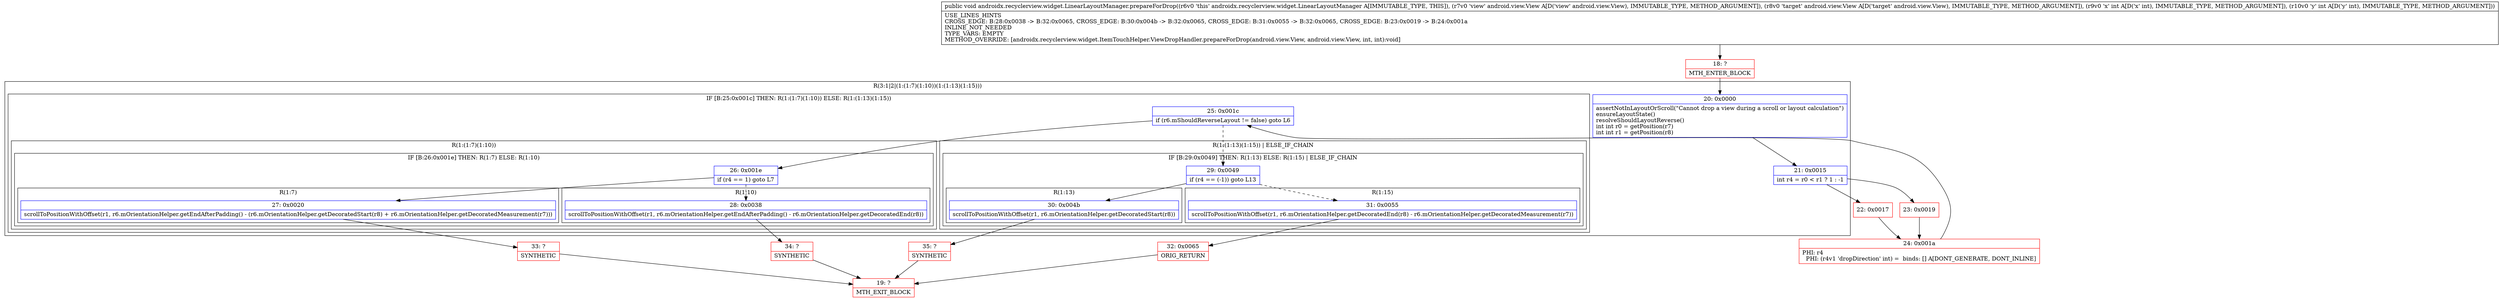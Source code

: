 digraph "CFG forandroidx.recyclerview.widget.LinearLayoutManager.prepareForDrop(Landroid\/view\/View;Landroid\/view\/View;II)V" {
subgraph cluster_Region_737870363 {
label = "R(3:1|2|(1:(1:7)(1:10))(1:(1:13)(1:15)))";
node [shape=record,color=blue];
Node_20 [shape=record,label="{20\:\ 0x0000|assertNotInLayoutOrScroll(\"Cannot drop a view during a scroll or layout calculation\")\lensureLayoutState()\lresolveShouldLayoutReverse()\lint int r0 = getPosition(r7)\lint int r1 = getPosition(r8)\l}"];
Node_21 [shape=record,label="{21\:\ 0x0015|int r4 = r0 \< r1 ? 1 : \-1\l}"];
subgraph cluster_IfRegion_968961926 {
label = "IF [B:25:0x001c] THEN: R(1:(1:7)(1:10)) ELSE: R(1:(1:13)(1:15))";
node [shape=record,color=blue];
Node_25 [shape=record,label="{25\:\ 0x001c|if (r6.mShouldReverseLayout != false) goto L6\l}"];
subgraph cluster_Region_1677248061 {
label = "R(1:(1:7)(1:10))";
node [shape=record,color=blue];
subgraph cluster_IfRegion_307914247 {
label = "IF [B:26:0x001e] THEN: R(1:7) ELSE: R(1:10)";
node [shape=record,color=blue];
Node_26 [shape=record,label="{26\:\ 0x001e|if (r4 == 1) goto L7\l}"];
subgraph cluster_Region_576833609 {
label = "R(1:7)";
node [shape=record,color=blue];
Node_27 [shape=record,label="{27\:\ 0x0020|scrollToPositionWithOffset(r1, r6.mOrientationHelper.getEndAfterPadding() \- (r6.mOrientationHelper.getDecoratedStart(r8) + r6.mOrientationHelper.getDecoratedMeasurement(r7)))\l}"];
}
subgraph cluster_Region_1455461732 {
label = "R(1:10)";
node [shape=record,color=blue];
Node_28 [shape=record,label="{28\:\ 0x0038|scrollToPositionWithOffset(r1, r6.mOrientationHelper.getEndAfterPadding() \- r6.mOrientationHelper.getDecoratedEnd(r8))\l}"];
}
}
}
subgraph cluster_Region_1213478299 {
label = "R(1:(1:13)(1:15)) | ELSE_IF_CHAIN\l";
node [shape=record,color=blue];
subgraph cluster_IfRegion_1088662173 {
label = "IF [B:29:0x0049] THEN: R(1:13) ELSE: R(1:15) | ELSE_IF_CHAIN\l";
node [shape=record,color=blue];
Node_29 [shape=record,label="{29\:\ 0x0049|if (r4 == (\-1)) goto L13\l}"];
subgraph cluster_Region_1305340524 {
label = "R(1:13)";
node [shape=record,color=blue];
Node_30 [shape=record,label="{30\:\ 0x004b|scrollToPositionWithOffset(r1, r6.mOrientationHelper.getDecoratedStart(r8))\l}"];
}
subgraph cluster_Region_1054196244 {
label = "R(1:15)";
node [shape=record,color=blue];
Node_31 [shape=record,label="{31\:\ 0x0055|scrollToPositionWithOffset(r1, r6.mOrientationHelper.getDecoratedEnd(r8) \- r6.mOrientationHelper.getDecoratedMeasurement(r7))\l}"];
}
}
}
}
}
Node_18 [shape=record,color=red,label="{18\:\ ?|MTH_ENTER_BLOCK\l}"];
Node_22 [shape=record,color=red,label="{22\:\ 0x0017}"];
Node_24 [shape=record,color=red,label="{24\:\ 0x001a|PHI: r4 \l  PHI: (r4v1 'dropDirection' int) =  binds: [] A[DONT_GENERATE, DONT_INLINE]\l}"];
Node_33 [shape=record,color=red,label="{33\:\ ?|SYNTHETIC\l}"];
Node_19 [shape=record,color=red,label="{19\:\ ?|MTH_EXIT_BLOCK\l}"];
Node_34 [shape=record,color=red,label="{34\:\ ?|SYNTHETIC\l}"];
Node_35 [shape=record,color=red,label="{35\:\ ?|SYNTHETIC\l}"];
Node_32 [shape=record,color=red,label="{32\:\ 0x0065|ORIG_RETURN\l}"];
Node_23 [shape=record,color=red,label="{23\:\ 0x0019}"];
MethodNode[shape=record,label="{public void androidx.recyclerview.widget.LinearLayoutManager.prepareForDrop((r6v0 'this' androidx.recyclerview.widget.LinearLayoutManager A[IMMUTABLE_TYPE, THIS]), (r7v0 'view' android.view.View A[D('view' android.view.View), IMMUTABLE_TYPE, METHOD_ARGUMENT]), (r8v0 'target' android.view.View A[D('target' android.view.View), IMMUTABLE_TYPE, METHOD_ARGUMENT]), (r9v0 'x' int A[D('x' int), IMMUTABLE_TYPE, METHOD_ARGUMENT]), (r10v0 'y' int A[D('y' int), IMMUTABLE_TYPE, METHOD_ARGUMENT]))  | USE_LINES_HINTS\lCROSS_EDGE: B:28:0x0038 \-\> B:32:0x0065, CROSS_EDGE: B:30:0x004b \-\> B:32:0x0065, CROSS_EDGE: B:31:0x0055 \-\> B:32:0x0065, CROSS_EDGE: B:23:0x0019 \-\> B:24:0x001a\lINLINE_NOT_NEEDED\lTYPE_VARS: EMPTY\lMETHOD_OVERRIDE: [androidx.recyclerview.widget.ItemTouchHelper.ViewDropHandler.prepareForDrop(android.view.View, android.view.View, int, int):void]\l}"];
MethodNode -> Node_18;Node_20 -> Node_21;
Node_21 -> Node_22;
Node_21 -> Node_23;
Node_25 -> Node_26;
Node_25 -> Node_29[style=dashed];
Node_26 -> Node_27;
Node_26 -> Node_28[style=dashed];
Node_27 -> Node_33;
Node_28 -> Node_34;
Node_29 -> Node_30;
Node_29 -> Node_31[style=dashed];
Node_30 -> Node_35;
Node_31 -> Node_32;
Node_18 -> Node_20;
Node_22 -> Node_24;
Node_24 -> Node_25;
Node_33 -> Node_19;
Node_34 -> Node_19;
Node_35 -> Node_19;
Node_32 -> Node_19;
Node_23 -> Node_24;
}


